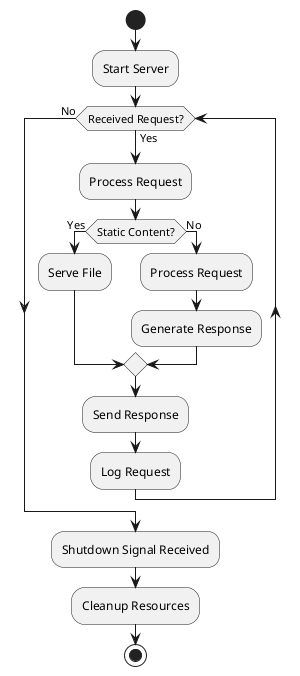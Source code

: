 @startuml
start
  :Start Server;
  
  while (Received Request?) is (Yes)
    :Process Request;
    if (Static Content?) then (Yes)
      :Serve File;
    else (No)
      :Process Request;
      :Generate Response;
    endif
    :Send Response;
    :Log Request;
  endwhile (No)
  
  :Shutdown Signal Received;
  :Cleanup Resources;
stop
@enduml